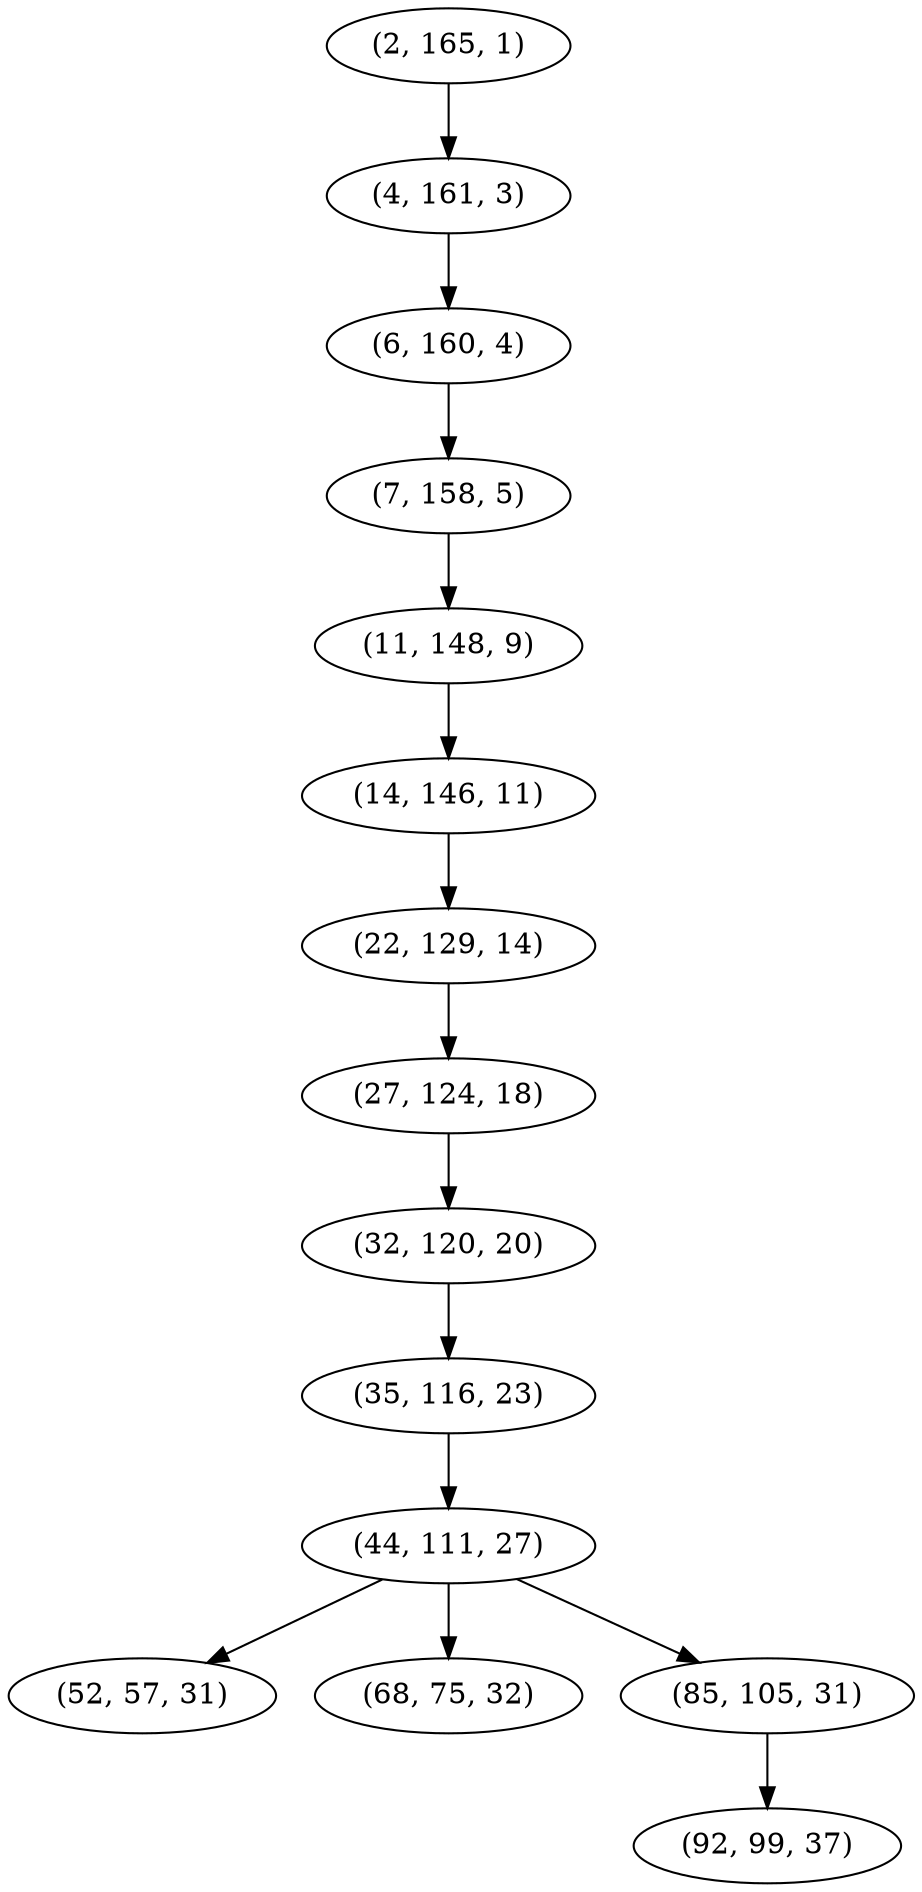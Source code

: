 digraph tree {
    "(2, 165, 1)";
    "(4, 161, 3)";
    "(6, 160, 4)";
    "(7, 158, 5)";
    "(11, 148, 9)";
    "(14, 146, 11)";
    "(22, 129, 14)";
    "(27, 124, 18)";
    "(32, 120, 20)";
    "(35, 116, 23)";
    "(44, 111, 27)";
    "(52, 57, 31)";
    "(68, 75, 32)";
    "(85, 105, 31)";
    "(92, 99, 37)";
    "(2, 165, 1)" -> "(4, 161, 3)";
    "(4, 161, 3)" -> "(6, 160, 4)";
    "(6, 160, 4)" -> "(7, 158, 5)";
    "(7, 158, 5)" -> "(11, 148, 9)";
    "(11, 148, 9)" -> "(14, 146, 11)";
    "(14, 146, 11)" -> "(22, 129, 14)";
    "(22, 129, 14)" -> "(27, 124, 18)";
    "(27, 124, 18)" -> "(32, 120, 20)";
    "(32, 120, 20)" -> "(35, 116, 23)";
    "(35, 116, 23)" -> "(44, 111, 27)";
    "(44, 111, 27)" -> "(52, 57, 31)";
    "(44, 111, 27)" -> "(68, 75, 32)";
    "(44, 111, 27)" -> "(85, 105, 31)";
    "(85, 105, 31)" -> "(92, 99, 37)";
}
